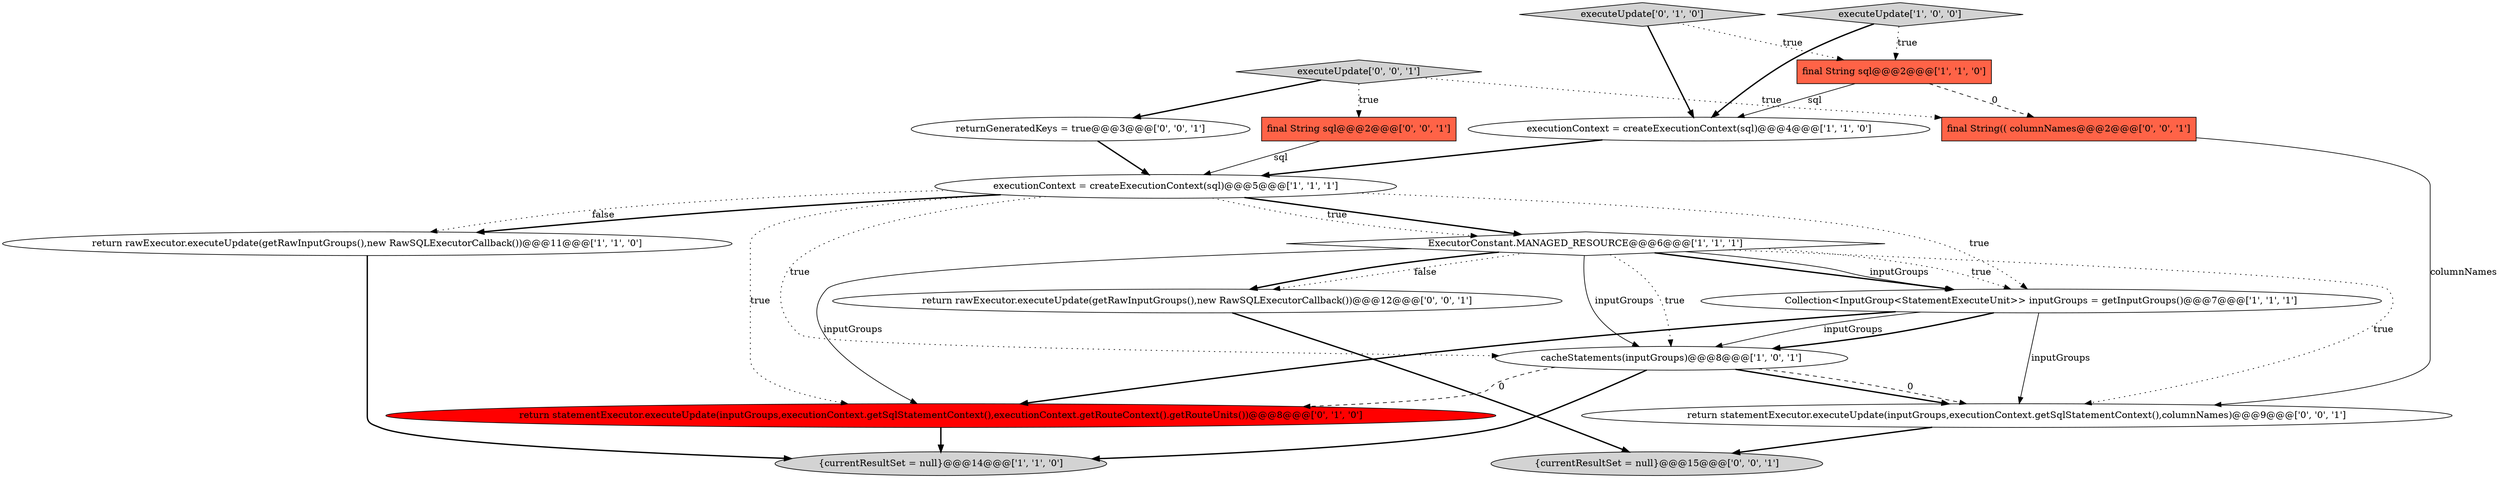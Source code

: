 digraph {
2 [style = filled, label = "{currentResultSet = null}@@@14@@@['1', '1', '0']", fillcolor = lightgray, shape = ellipse image = "AAA0AAABBB1BBB"];
4 [style = filled, label = "Collection<InputGroup<StatementExecuteUnit>> inputGroups = getInputGroups()@@@7@@@['1', '1', '1']", fillcolor = white, shape = ellipse image = "AAA0AAABBB1BBB"];
1 [style = filled, label = "executionContext = createExecutionContext(sql)@@@5@@@['1', '1', '1']", fillcolor = white, shape = ellipse image = "AAA0AAABBB1BBB"];
6 [style = filled, label = "final String sql@@@2@@@['1', '1', '0']", fillcolor = tomato, shape = box image = "AAA0AAABBB1BBB"];
12 [style = filled, label = "returnGeneratedKeys = true@@@3@@@['0', '0', '1']", fillcolor = white, shape = ellipse image = "AAA0AAABBB3BBB"];
15 [style = filled, label = "final String(( columnNames@@@2@@@['0', '0', '1']", fillcolor = tomato, shape = box image = "AAA0AAABBB3BBB"];
16 [style = filled, label = "executeUpdate['0', '0', '1']", fillcolor = lightgray, shape = diamond image = "AAA0AAABBB3BBB"];
11 [style = filled, label = "{currentResultSet = null}@@@15@@@['0', '0', '1']", fillcolor = lightgray, shape = ellipse image = "AAA0AAABBB3BBB"];
14 [style = filled, label = "return statementExecutor.executeUpdate(inputGroups,executionContext.getSqlStatementContext(),columnNames)@@@9@@@['0', '0', '1']", fillcolor = white, shape = ellipse image = "AAA0AAABBB3BBB"];
0 [style = filled, label = "return rawExecutor.executeUpdate(getRawInputGroups(),new RawSQLExecutorCallback())@@@11@@@['1', '1', '0']", fillcolor = white, shape = ellipse image = "AAA0AAABBB1BBB"];
10 [style = filled, label = "executeUpdate['0', '1', '0']", fillcolor = lightgray, shape = diamond image = "AAA0AAABBB2BBB"];
5 [style = filled, label = "executionContext = createExecutionContext(sql)@@@4@@@['1', '1', '0']", fillcolor = white, shape = ellipse image = "AAA0AAABBB1BBB"];
13 [style = filled, label = "final String sql@@@2@@@['0', '0', '1']", fillcolor = tomato, shape = box image = "AAA0AAABBB3BBB"];
8 [style = filled, label = "cacheStatements(inputGroups)@@@8@@@['1', '0', '1']", fillcolor = white, shape = ellipse image = "AAA0AAABBB1BBB"];
17 [style = filled, label = "return rawExecutor.executeUpdate(getRawInputGroups(),new RawSQLExecutorCallback())@@@12@@@['0', '0', '1']", fillcolor = white, shape = ellipse image = "AAA0AAABBB3BBB"];
9 [style = filled, label = "return statementExecutor.executeUpdate(inputGroups,executionContext.getSqlStatementContext(),executionContext.getRouteContext().getRouteUnits())@@@8@@@['0', '1', '0']", fillcolor = red, shape = ellipse image = "AAA1AAABBB2BBB"];
7 [style = filled, label = "executeUpdate['1', '0', '0']", fillcolor = lightgray, shape = diamond image = "AAA0AAABBB1BBB"];
3 [style = filled, label = "ExecutorConstant.MANAGED_RESOURCE@@@6@@@['1', '1', '1']", fillcolor = white, shape = diamond image = "AAA0AAABBB1BBB"];
4->9 [style = bold, label=""];
7->6 [style = dotted, label="true"];
10->6 [style = dotted, label="true"];
3->8 [style = solid, label="inputGroups"];
16->13 [style = dotted, label="true"];
9->2 [style = bold, label=""];
0->2 [style = bold, label=""];
1->3 [style = bold, label=""];
8->14 [style = bold, label=""];
3->4 [style = dotted, label="true"];
1->4 [style = dotted, label="true"];
1->0 [style = bold, label=""];
6->5 [style = solid, label="sql"];
8->14 [style = dashed, label="0"];
12->1 [style = bold, label=""];
3->9 [style = solid, label="inputGroups"];
3->4 [style = bold, label=""];
3->14 [style = dotted, label="true"];
1->3 [style = dotted, label="true"];
8->9 [style = dashed, label="0"];
5->1 [style = bold, label=""];
13->1 [style = solid, label="sql"];
7->5 [style = bold, label=""];
15->14 [style = solid, label="columnNames"];
10->5 [style = bold, label=""];
4->8 [style = solid, label="inputGroups"];
4->14 [style = solid, label="inputGroups"];
8->2 [style = bold, label=""];
6->15 [style = dashed, label="0"];
1->9 [style = dotted, label="true"];
3->4 [style = solid, label="inputGroups"];
1->8 [style = dotted, label="true"];
4->8 [style = bold, label=""];
3->17 [style = bold, label=""];
3->8 [style = dotted, label="true"];
14->11 [style = bold, label=""];
16->12 [style = bold, label=""];
1->0 [style = dotted, label="false"];
16->15 [style = dotted, label="true"];
17->11 [style = bold, label=""];
3->17 [style = dotted, label="false"];
}
